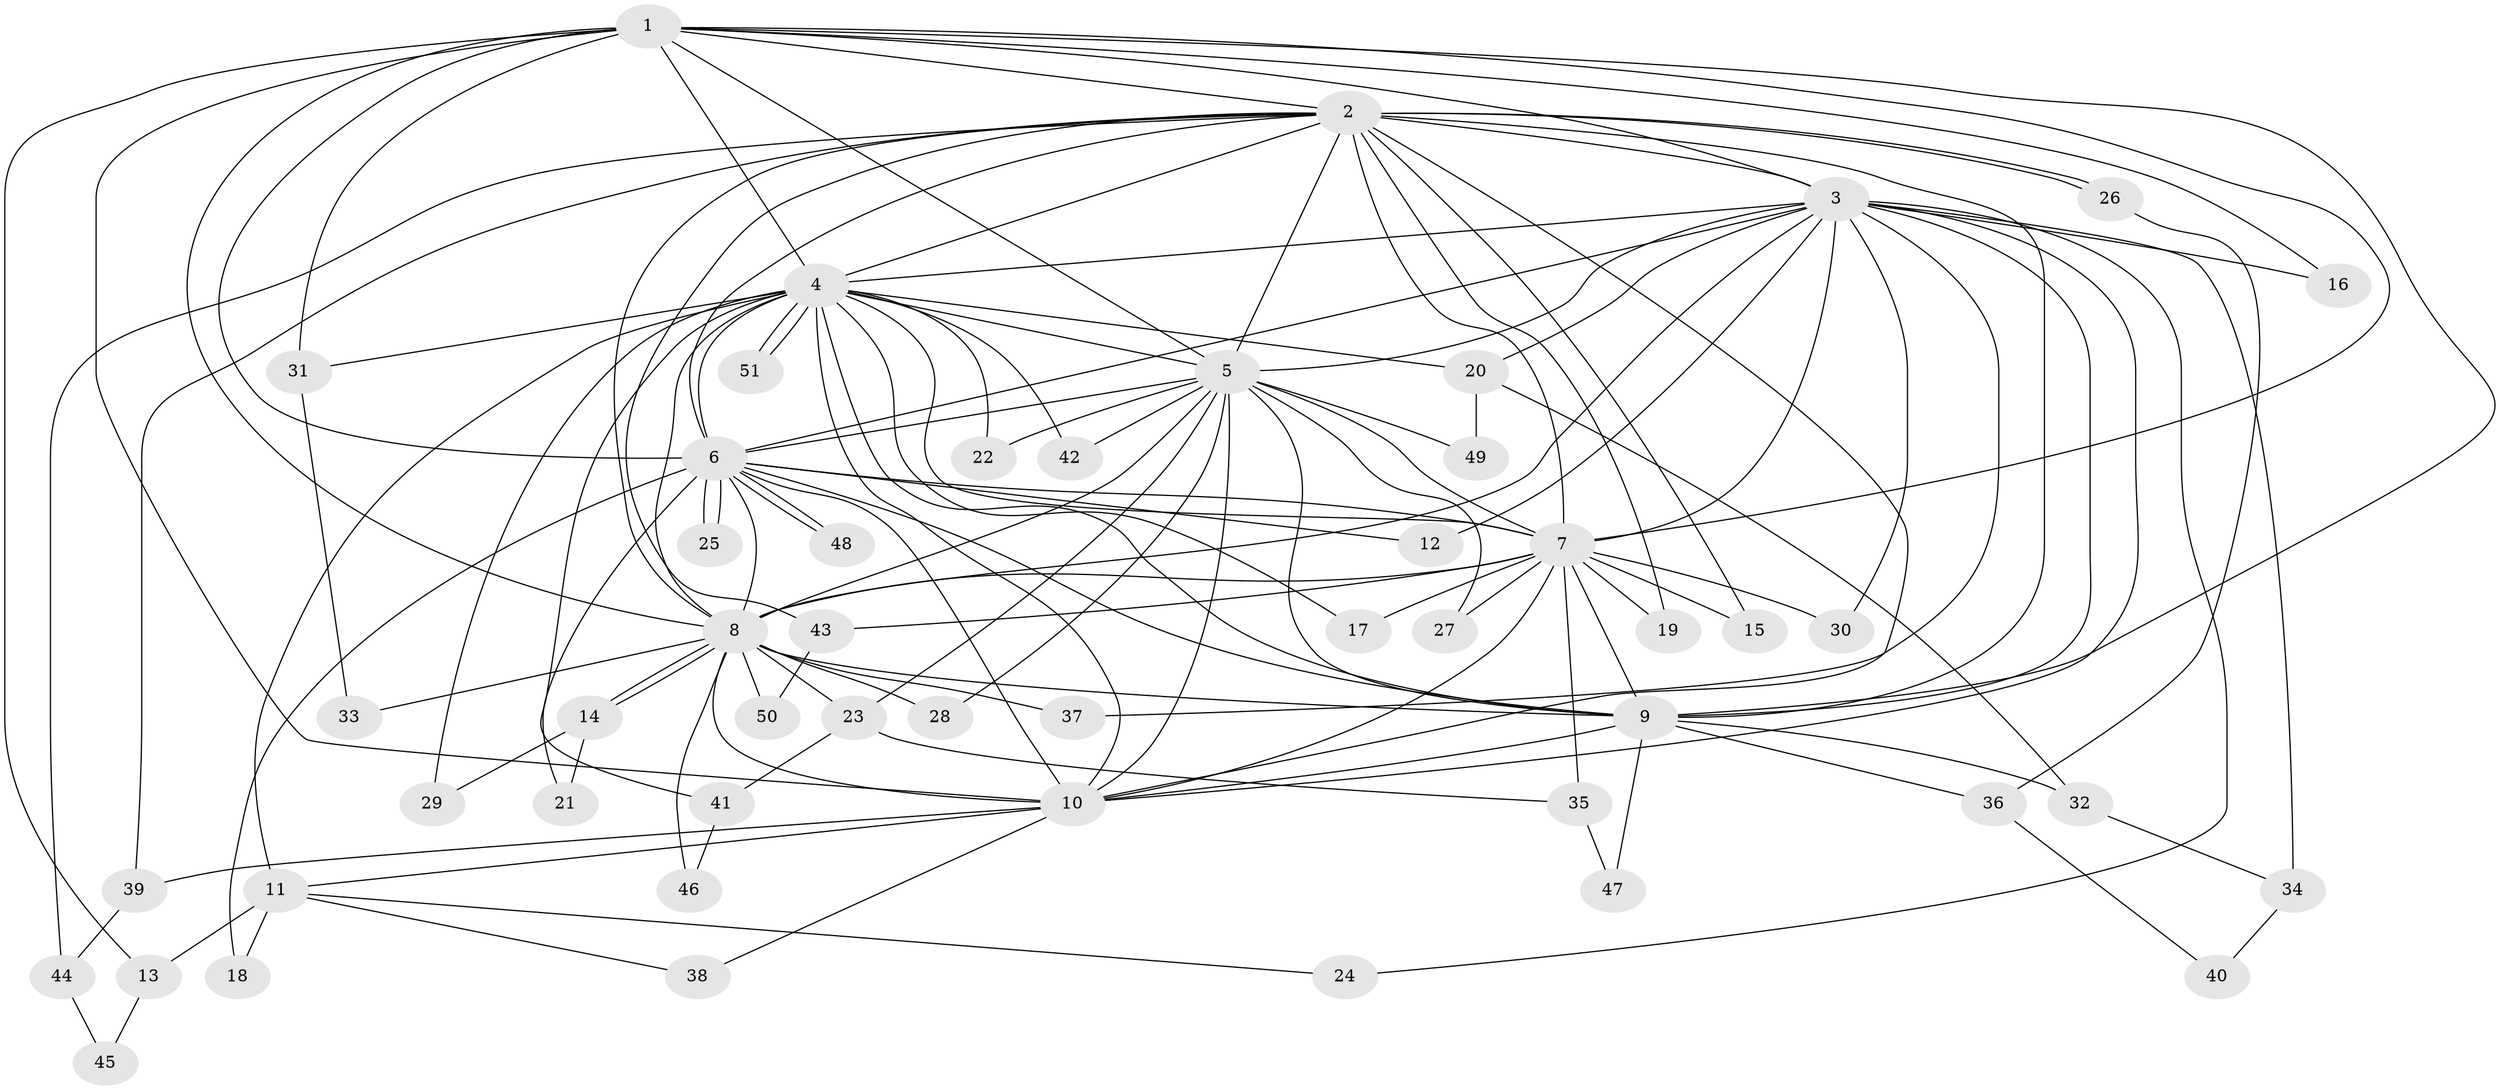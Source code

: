 // coarse degree distribution, {15: 0.05, 12: 0.05, 9: 0.05, 8: 0.05, 6: 0.05, 2: 0.4, 3: 0.1, 5: 0.05, 1: 0.15, 4: 0.05}
// Generated by graph-tools (version 1.1) at 2025/17/03/04/25 18:17:19]
// undirected, 51 vertices, 127 edges
graph export_dot {
graph [start="1"]
  node [color=gray90,style=filled];
  1;
  2;
  3;
  4;
  5;
  6;
  7;
  8;
  9;
  10;
  11;
  12;
  13;
  14;
  15;
  16;
  17;
  18;
  19;
  20;
  21;
  22;
  23;
  24;
  25;
  26;
  27;
  28;
  29;
  30;
  31;
  32;
  33;
  34;
  35;
  36;
  37;
  38;
  39;
  40;
  41;
  42;
  43;
  44;
  45;
  46;
  47;
  48;
  49;
  50;
  51;
  1 -- 2;
  1 -- 3;
  1 -- 4;
  1 -- 5;
  1 -- 6;
  1 -- 7;
  1 -- 8;
  1 -- 9;
  1 -- 10;
  1 -- 13;
  1 -- 16;
  1 -- 31;
  2 -- 3;
  2 -- 4;
  2 -- 5;
  2 -- 6;
  2 -- 7;
  2 -- 8;
  2 -- 9;
  2 -- 10;
  2 -- 15;
  2 -- 19;
  2 -- 26;
  2 -- 26;
  2 -- 39;
  2 -- 43;
  2 -- 44;
  3 -- 4;
  3 -- 5;
  3 -- 6;
  3 -- 7;
  3 -- 8;
  3 -- 9;
  3 -- 10;
  3 -- 12;
  3 -- 16;
  3 -- 20;
  3 -- 24;
  3 -- 30;
  3 -- 34;
  3 -- 37;
  4 -- 5;
  4 -- 6;
  4 -- 7;
  4 -- 8;
  4 -- 9;
  4 -- 10;
  4 -- 11;
  4 -- 17;
  4 -- 20;
  4 -- 22;
  4 -- 29;
  4 -- 31;
  4 -- 41;
  4 -- 42;
  4 -- 51;
  4 -- 51;
  5 -- 6;
  5 -- 7;
  5 -- 8;
  5 -- 9;
  5 -- 10;
  5 -- 22;
  5 -- 23;
  5 -- 27;
  5 -- 28;
  5 -- 42;
  5 -- 49;
  6 -- 7;
  6 -- 8;
  6 -- 9;
  6 -- 10;
  6 -- 12;
  6 -- 18;
  6 -- 21;
  6 -- 25;
  6 -- 25;
  6 -- 48;
  6 -- 48;
  7 -- 8;
  7 -- 9;
  7 -- 10;
  7 -- 15;
  7 -- 17;
  7 -- 19;
  7 -- 27;
  7 -- 30;
  7 -- 35;
  7 -- 43;
  8 -- 9;
  8 -- 10;
  8 -- 14;
  8 -- 14;
  8 -- 23;
  8 -- 28;
  8 -- 33;
  8 -- 37;
  8 -- 46;
  8 -- 50;
  9 -- 10;
  9 -- 32;
  9 -- 36;
  9 -- 47;
  10 -- 11;
  10 -- 38;
  10 -- 39;
  11 -- 13;
  11 -- 18;
  11 -- 24;
  11 -- 38;
  13 -- 45;
  14 -- 21;
  14 -- 29;
  20 -- 32;
  20 -- 49;
  23 -- 35;
  23 -- 41;
  26 -- 36;
  31 -- 33;
  32 -- 34;
  34 -- 40;
  35 -- 47;
  36 -- 40;
  39 -- 44;
  41 -- 46;
  43 -- 50;
  44 -- 45;
}
